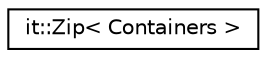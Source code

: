digraph "Graphical Class Hierarchy"
{
  edge [fontname="Helvetica",fontsize="10",labelfontname="Helvetica",labelfontsize="10"];
  node [fontname="Helvetica",fontsize="10",shape=record];
  rankdir="LR";
  Node1 [label="it::Zip\< Containers \>",height=0.2,width=0.4,color="black", fillcolor="white", style="filled",URL="$classit_1_1Zip.html"];
}
